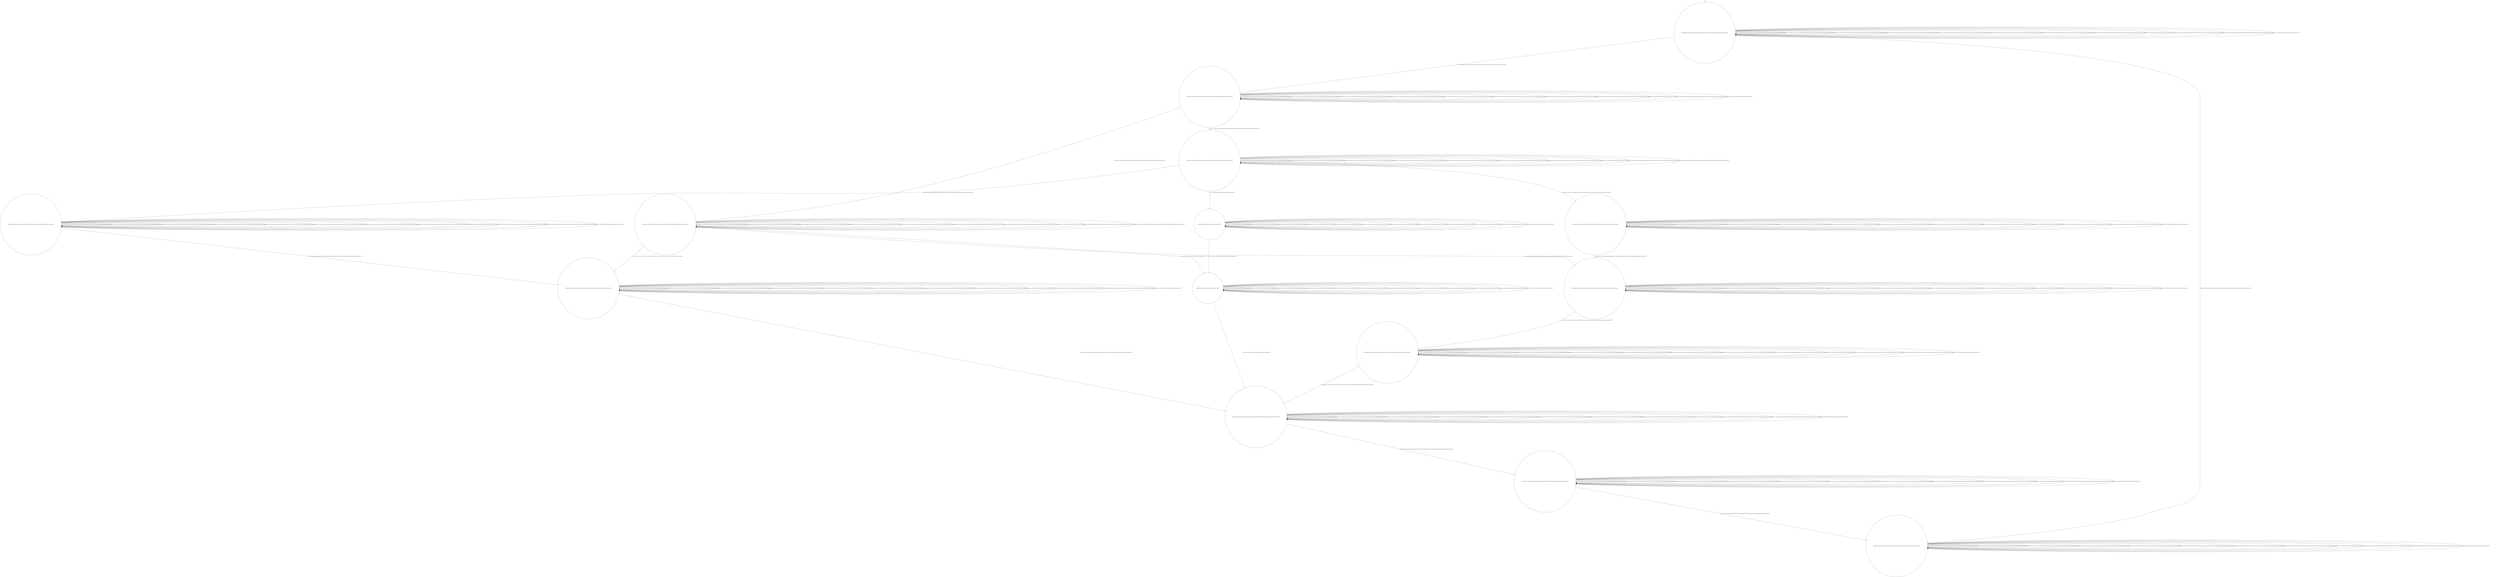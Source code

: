 digraph g {
	edge [lblstyle="above, sloped"];
	s0 [shape="circle" label="0@[((EUR and COF and TEA and CAP and TON and not DOL) or (DOL and COF and CAP and TON and not TEA and not EUR))]"];
	s1 [shape="circle" label="1@[((DOL and COF and CAP and TON and not TEA and not EUR) or (EUR and COF and TEA and CAP and TON and not DOL))]"];
	s2 [shape="circle" label="2@[((DOL and COF and CAP and TON and not TEA and not EUR) or (EUR and COF and TEA and CAP and TON and not DOL))]"];
	s3 [shape="circle" label="3@[((DOL and COF and CAP and TON and not TEA and not EUR) or (EUR and COF and TEA and CAP and TON and not DOL))]"];
	s4 [shape="circle" label="4@[((DOL and COF and CAP and TON and not TEA and not EUR) or (EUR and COF and TEA and CAP and TON and not DOL))]"];
	s5 [shape="circle" label="5@[((DOL and COF and CAP and TON and not TEA and not EUR) or (EUR and COF and TEA and CAP and TON and not DOL))]"];
	s6 [shape="circle" label="6@[((EUR and COF and TEA and CAP and TON and not DOL))]"];
	s7 [shape="circle" label="7@[((DOL and COF and CAP and TON and not TEA and not EUR) or (EUR and COF and TEA and CAP and TON and not DOL))]"];
	s8 [shape="circle" label="8@[((DOL and COF and CAP and TON and not TEA and not EUR) or (EUR and COF and TEA and CAP and TON and not DOL))]"];
	s9 [shape="circle" label="9@[((EUR and COF and TEA and CAP and TON and not DOL))]"];
	s10 [shape="circle" label="10@[((DOL and COF and CAP and TON and not TEA and not EUR) or (EUR and COF and TEA and CAP and TON and not DOL))]"];
	s11 [shape="circle" label="11@[((DOL and COF and CAP and TON and not TEA and not EUR) or (EUR and COF and TEA and CAP and TON and not DOL))]"];
	s12 [shape="circle" label="12@[((DOL and COF and CAP and TON and not TEA and not EUR) or (EUR and COF and TEA and CAP and TON and not DOL))]"];
	s13 [shape="circle" label="13@[((DOL and COF and CAP and TON and not TEA and not EUR) or (EUR and COF and TEA and CAP and TON and not DOL))]"];
	s0 -> s0 [label="cap / nok() [((DOL and COF and CAP and TON and not TEA and not EUR) or (EUR and COF and TEA and CAP and TON and not DOL))]"];
	s0 -> s0 [label="coffee / nok() [((DOL and COF and CAP and TON and not TEA and not EUR) or (EUR and COF and TEA and CAP and TON and not DOL))]"];
	s0 -> s0 [label="cup_taken / nok() [((DOL and COF and CAP and TON and not TEA and not EUR) or (EUR and COF and TEA and CAP and TON and not DOL))]"];
	s0 -> s0 [label="display_done / nok() [((DOL and COF and CAP and TON and not TEA and not EUR) or (EUR and COF and TEA and CAP and TON and not DOL))]"];
	s0 -> s1 [label="euro / ok() [((DOL and COF and CAP and TON and not TEA and not EUR) or (EUR and COF and TEA and CAP and TON and not DOL))]"];
	s0 -> s0 [label="no_sugar / nok() [((DOL and COF and CAP and TON and not TEA and not EUR) or (EUR and COF and TEA and CAP and TON and not DOL))]"];
	s0 -> s0 [label="pour_coffee / nok() [((DOL and COF and CAP and TON and not TEA and not EUR) or (EUR and COF and TEA and CAP and TON and not DOL))]"];
	s0 -> s0 [label="pour_milk / nok() [((DOL and COF and CAP and TON and not TEA and not EUR) or (EUR and COF and TEA and CAP and TON and not DOL))]"];
	s0 -> s0 [label="pour_sugar / nok() [((DOL and COF and CAP and TON and not TEA and not EUR) or (EUR and COF and TEA and CAP and TON and not DOL))]"];
	s0 -> s0 [label="pour_tea / nok() [((EUR and COF and TEA and CAP and TON and not DOL))]"];
	s0 -> s0 [label="ring / nok() [((DOL and COF and CAP and TON and not TEA and not EUR) or (EUR and COF and TEA and CAP and TON and not DOL))]"];
	s0 -> s0 [label="sugar / nok() [((DOL and COF and CAP and TON and not TEA and not EUR) or (EUR and COF and TEA and CAP and TON and not DOL))]"];
	s0 -> s0 [label="tea / nok() [((EUR and COF and TEA and CAP and TON and not DOL))]"];
	s1 -> s1 [label="cap / nok() [((DOL and COF and CAP and TON and not TEA and not EUR) or (EUR and COF and TEA and CAP and TON and not DOL))]"];
	s1 -> s1 [label="coffee / nok() [((DOL and COF and CAP and TON and not TEA and not EUR) or (EUR and COF and TEA and CAP and TON and not DOL))]"];
	s1 -> s1 [label="cup_taken / nok() [((DOL and COF and CAP and TON and not TEA and not EUR) or (EUR and COF and TEA and CAP and TON and not DOL))]"];
	s1 -> s1 [label="display_done / nok() [((DOL and COF and CAP and TON and not TEA and not EUR) or (EUR and COF and TEA and CAP and TON and not DOL))]"];
	s1 -> s1 [label="euro / nok() [((DOL and COF and CAP and TON and not TEA and not EUR) or (EUR and COF and TEA and CAP and TON and not DOL))]"];
	s1 -> s2 [label="no_sugar / ok() [((DOL and COF and CAP and TON and not TEA and not EUR) or (EUR and COF and TEA and CAP and TON and not DOL))]"];
	s1 -> s1 [label="pour_coffee / nok() [((DOL and COF and CAP and TON and not TEA and not EUR) or (EUR and COF and TEA and CAP and TON and not DOL))]"];
	s1 -> s1 [label="pour_milk / nok() [((DOL and COF and CAP and TON and not TEA and not EUR) or (EUR and COF and TEA and CAP and TON and not DOL))]"];
	s1 -> s1 [label="pour_sugar / nok() [((DOL and COF and CAP and TON and not TEA and not EUR) or (EUR and COF and TEA and CAP and TON and not DOL))]"];
	s1 -> s1 [label="pour_tea / nok() [((EUR and COF and TEA and CAP and TON and not DOL))]"];
	s1 -> s1 [label="ring / nok() [((DOL and COF and CAP and TON and not TEA and not EUR) or (EUR and COF and TEA and CAP and TON and not DOL))]"];
	s1 -> s3 [label="sugar / ok() [((DOL and COF and CAP and TON and not TEA and not EUR) or (EUR and COF and TEA and CAP and TON and not DOL))]"];
	s1 -> s1 [label="tea / nok() [((EUR and COF and TEA and CAP and TON and not DOL))]"];
	s2 -> s7 [label="cap / ok() [((DOL and COF and CAP and TON and not TEA and not EUR) or (EUR and COF and TEA and CAP and TON and not DOL))]"];
	s2 -> s8 [label="coffee / ok() [((DOL and COF and CAP and TON and not TEA and not EUR) or (EUR and COF and TEA and CAP and TON and not DOL))]"];
	s2 -> s2 [label="cup_taken / nok() [((DOL and COF and CAP and TON and not TEA and not EUR) or (EUR and COF and TEA and CAP and TON and not DOL))]"];
	s2 -> s2 [label="display_done / nok() [((DOL and COF and CAP and TON and not TEA and not EUR) or (EUR and COF and TEA and CAP and TON and not DOL))]"];
	s2 -> s2 [label="euro / nok() [((DOL and COF and CAP and TON and not TEA and not EUR) or (EUR and COF and TEA and CAP and TON and not DOL))]"];
	s2 -> s2 [label="no_sugar / nok() [((DOL and COF and CAP and TON and not TEA and not EUR) or (EUR and COF and TEA and CAP and TON and not DOL))]"];
	s2 -> s2 [label="pour_coffee / nok() [((DOL and COF and CAP and TON and not TEA and not EUR) or (EUR and COF and TEA and CAP and TON and not DOL))]"];
	s2 -> s2 [label="pour_milk / nok() [((DOL and COF and CAP and TON and not TEA and not EUR) or (EUR and COF and TEA and CAP and TON and not DOL))]"];
	s2 -> s2 [label="pour_sugar / nok() [((DOL and COF and CAP and TON and not TEA and not EUR) or (EUR and COF and TEA and CAP and TON and not DOL))]"];
	s2 -> s2 [label="pour_tea / nok() [((EUR and COF and TEA and CAP and TON and not DOL))]"];
	s2 -> s2 [label="ring / nok() [((DOL and COF and CAP and TON and not TEA and not EUR) or (EUR and COF and TEA and CAP and TON and not DOL))]"];
	s2 -> s2 [label="sugar / void() [((DOL and COF and CAP and TON and not TEA and not EUR) or (EUR and COF and TEA and CAP and TON and not DOL))]"];
	s2 -> s9 [label="tea / ok() [((EUR and COF and TEA and CAP and TON and not DOL))]"];
	s3 -> s4 [label="cap / ok() [((DOL and COF and CAP and TON and not TEA and not EUR) or (EUR and COF and TEA and CAP and TON and not DOL))]"];
	s3 -> s5 [label="coffee / ok() [((DOL and COF and CAP and TON and not TEA and not EUR) or (EUR and COF and TEA and CAP and TON and not DOL))]"];
	s3 -> s3 [label="cup_taken / nok() [((DOL and COF and CAP and TON and not TEA and not EUR) or (EUR and COF and TEA and CAP and TON and not DOL))]"];
	s3 -> s3 [label="display_done / nok() [((DOL and COF and CAP and TON and not TEA and not EUR) or (EUR and COF and TEA and CAP and TON and not DOL))]"];
	s3 -> s3 [label="euro / nok() [((DOL and COF and CAP and TON and not TEA and not EUR) or (EUR and COF and TEA and CAP and TON and not DOL))]"];
	s3 -> s3 [label="no_sugar / void() [((DOL and COF and CAP and TON and not TEA and not EUR) or (EUR and COF and TEA and CAP and TON and not DOL))]"];
	s3 -> s3 [label="pour_coffee / nok() [((DOL and COF and CAP and TON and not TEA and not EUR) or (EUR and COF and TEA and CAP and TON and not DOL))]"];
	s3 -> s3 [label="pour_milk / nok() [((DOL and COF and CAP and TON and not TEA and not EUR) or (EUR and COF and TEA and CAP and TON and not DOL))]"];
	s3 -> s3 [label="pour_sugar / nok() [((DOL and COF and CAP and TON and not TEA and not EUR) or (EUR and COF and TEA and CAP and TON and not DOL))]"];
	s3 -> s3 [label="pour_tea / nok() [((EUR and COF and TEA and CAP and TON and not DOL))]"];
	s3 -> s3 [label="ring / nok() [((DOL and COF and CAP and TON and not TEA and not EUR) or (EUR and COF and TEA and CAP and TON and not DOL))]"];
	s3 -> s3 [label="sugar / nok() [((DOL and COF and CAP and TON and not TEA and not EUR) or (EUR and COF and TEA and CAP and TON and not DOL))]"];
	s3 -> s6 [label="tea / ok() [((EUR and COF and TEA and CAP and TON and not DOL))]"];
	s4 -> s4 [label="cap / nok() [((DOL and COF and CAP and TON and not TEA and not EUR) or (EUR and COF and TEA and CAP and TON and not DOL))]"];
	s4 -> s4 [label="coffee / void() [((DOL and COF and CAP and TON and not TEA and not EUR) or (EUR and COF and TEA and CAP and TON and not DOL))]"];
	s4 -> s4 [label="cup_taken / nok() [((DOL and COF and CAP and TON and not TEA and not EUR) or (EUR and COF and TEA and CAP and TON and not DOL))]"];
	s4 -> s4 [label="display_done / nok() [((DOL and COF and CAP and TON and not TEA and not EUR) or (EUR and COF and TEA and CAP and TON and not DOL))]"];
	s4 -> s4 [label="euro / nok() [((DOL and COF and CAP and TON and not TEA and not EUR) or (EUR and COF and TEA and CAP and TON and not DOL))]"];
	s4 -> s4 [label="no_sugar / nok() [((DOL and COF and CAP and TON and not TEA and not EUR) or (EUR and COF and TEA and CAP and TON and not DOL))]"];
	s4 -> s4 [label="pour_coffee / nok() [((DOL and COF and CAP and TON and not TEA and not EUR) or (EUR and COF and TEA and CAP and TON and not DOL))]"];
	s4 -> s4 [label="pour_milk / nok() [((DOL and COF and CAP and TON and not TEA and not EUR) or (EUR and COF and TEA and CAP and TON and not DOL))]"];
	s4 -> s7 [label="pour_sugar / ok() [((DOL and COF and CAP and TON and not TEA and not EUR) or (EUR and COF and TEA and CAP and TON and not DOL))]"];
	s4 -> s4 [label="pour_tea / nok() [((EUR and COF and TEA and CAP and TON and not DOL))]"];
	s4 -> s4 [label="ring / nok() [((DOL and COF and CAP and TON and not TEA and not EUR) or (EUR and COF and TEA and CAP and TON and not DOL))]"];
	s4 -> s4 [label="sugar / nok() [((DOL and COF and CAP and TON and not TEA and not EUR) or (EUR and COF and TEA and CAP and TON and not DOL))]"];
	s4 -> s4 [label="tea / void() [((EUR and COF and TEA and CAP and TON and not DOL))]"];
	s5 -> s5 [label="cap / void() [((DOL and COF and CAP and TON and not TEA and not EUR) or (EUR and COF and TEA and CAP and TON and not DOL))]"];
	s5 -> s5 [label="coffee / nok() [((DOL and COF and CAP and TON and not TEA and not EUR) or (EUR and COF and TEA and CAP and TON and not DOL))]"];
	s5 -> s5 [label="cup_taken / nok() [((DOL and COF and CAP and TON and not TEA and not EUR) or (EUR and COF and TEA and CAP and TON and not DOL))]"];
	s5 -> s5 [label="display_done / nok() [((DOL and COF and CAP and TON and not TEA and not EUR) or (EUR and COF and TEA and CAP and TON and not DOL))]"];
	s5 -> s5 [label="euro / nok() [((DOL and COF and CAP and TON and not TEA and not EUR) or (EUR and COF and TEA and CAP and TON and not DOL))]"];
	s5 -> s5 [label="no_sugar / nok() [((DOL and COF and CAP and TON and not TEA and not EUR) or (EUR and COF and TEA and CAP and TON and not DOL))]"];
	s5 -> s5 [label="pour_coffee / nok() [((DOL and COF and CAP and TON and not TEA and not EUR) or (EUR and COF and TEA and CAP and TON and not DOL))]"];
	s5 -> s5 [label="pour_milk / nok() [((DOL and COF and CAP and TON and not TEA and not EUR) or (EUR and COF and TEA and CAP and TON and not DOL))]"];
	s5 -> s8 [label="pour_sugar / ok() [((DOL and COF and CAP and TON and not TEA and not EUR) or (EUR and COF and TEA and CAP and TON and not DOL))]"];
	s5 -> s5 [label="pour_tea / nok() [((EUR and COF and TEA and CAP and TON and not DOL))]"];
	s5 -> s5 [label="ring / nok() [((DOL and COF and CAP and TON and not TEA and not EUR) or (EUR and COF and TEA and CAP and TON and not DOL))]"];
	s5 -> s5 [label="sugar / nok() [((DOL and COF and CAP and TON and not TEA and not EUR) or (EUR and COF and TEA and CAP and TON and not DOL))]"];
	s5 -> s5 [label="tea / void() [((EUR and COF and TEA and CAP and TON and not DOL))]"];
	s6 -> s6 [label="cap / void() [((EUR and COF and TEA and CAP and TON and not DOL))]"];
	s6 -> s6 [label="coffee / void() [((EUR and COF and TEA and CAP and TON and not DOL))]"];
	s6 -> s6 [label="cup_taken / nok() [((EUR and COF and TEA and CAP and TON and not DOL))]"];
	s6 -> s6 [label="display_done / nok() [((EUR and COF and TEA and CAP and TON and not DOL))]"];
	s6 -> s6 [label="euro / nok() [((EUR and COF and TEA and CAP and TON and not DOL))]"];
	s6 -> s6 [label="no_sugar / nok() [((EUR and COF and TEA and CAP and TON and not DOL))]"];
	s6 -> s6 [label="pour_coffee / nok() [((EUR and COF and TEA and CAP and TON and not DOL))]"];
	s6 -> s6 [label="pour_milk / nok() [((EUR and COF and TEA and CAP and TON and not DOL))]"];
	s6 -> s9 [label="pour_sugar / ok() [((EUR and COF and TEA and CAP and TON and not DOL))]"];
	s6 -> s6 [label="pour_tea / nok() [((EUR and COF and TEA and CAP and TON and not DOL))]"];
	s6 -> s6 [label="ring / nok() [((EUR and COF and TEA and CAP and TON and not DOL))]"];
	s6 -> s6 [label="sugar / nok() [((EUR and COF and TEA and CAP and TON and not DOL))]"];
	s6 -> s6 [label="tea / nok() [((EUR and COF and TEA and CAP and TON and not DOL))]"];
	s7 -> s7 [label="cap / nok() [((DOL and COF and CAP and TON and not TEA and not EUR) or (EUR and COF and TEA and CAP and TON and not DOL))]"];
	s7 -> s7 [label="coffee / void() [((DOL and COF and CAP and TON and not TEA and not EUR) or (EUR and COF and TEA and CAP and TON and not DOL))]"];
	s7 -> s7 [label="cup_taken / nok() [((DOL and COF and CAP and TON and not TEA and not EUR) or (EUR and COF and TEA and CAP and TON and not DOL))]"];
	s7 -> s7 [label="display_done / nok() [((DOL and COF and CAP and TON and not TEA and not EUR) or (EUR and COF and TEA and CAP and TON and not DOL))]"];
	s7 -> s7 [label="euro / nok() [((DOL and COF and CAP and TON and not TEA and not EUR) or (EUR and COF and TEA and CAP and TON and not DOL))]"];
	s7 -> s7 [label="no_sugar / nok() [((DOL and COF and CAP and TON and not TEA and not EUR) or (EUR and COF and TEA and CAP and TON and not DOL))]"];
	s7 -> s7 [label="pour_coffee / nok() [((DOL and COF and CAP and TON and not TEA and not EUR) or (EUR and COF and TEA and CAP and TON and not DOL))]"];
	s7 -> s11 [label="pour_milk / ok() [((DOL and COF and CAP and TON and not TEA and not EUR) or (EUR and COF and TEA and CAP and TON and not DOL))]"];
	s7 -> s7 [label="pour_sugar / nok() [((DOL and COF and CAP and TON and not TEA and not EUR) or (EUR and COF and TEA and CAP and TON and not DOL))]"];
	s7 -> s7 [label="pour_tea / nok() [((EUR and COF and TEA and CAP and TON and not DOL))]"];
	s7 -> s7 [label="ring / nok() [((DOL and COF and CAP and TON and not TEA and not EUR) or (EUR and COF and TEA and CAP and TON and not DOL))]"];
	s7 -> s7 [label="sugar / nok() [((DOL and COF and CAP and TON and not TEA and not EUR) or (EUR and COF and TEA and CAP and TON and not DOL))]"];
	s7 -> s7 [label="tea / void() [((EUR and COF and TEA and CAP and TON and not DOL))]"];
	s8 -> s8 [label="cap / void() [((DOL and COF and CAP and TON and not TEA and not EUR) or (EUR and COF and TEA and CAP and TON and not DOL))]"];
	s8 -> s8 [label="coffee / nok() [((DOL and COF and CAP and TON and not TEA and not EUR) or (EUR and COF and TEA and CAP and TON and not DOL))]"];
	s8 -> s8 [label="cup_taken / nok() [((DOL and COF and CAP and TON and not TEA and not EUR) or (EUR and COF and TEA and CAP and TON and not DOL))]"];
	s8 -> s8 [label="display_done / nok() [((DOL and COF and CAP and TON and not TEA and not EUR) or (EUR and COF and TEA and CAP and TON and not DOL))]"];
	s8 -> s8 [label="euro / nok() [((DOL and COF and CAP and TON and not TEA and not EUR) or (EUR and COF and TEA and CAP and TON and not DOL))]"];
	s8 -> s8 [label="no_sugar / nok() [((DOL and COF and CAP and TON and not TEA and not EUR) or (EUR and COF and TEA and CAP and TON and not DOL))]"];
	s8 -> s10 [label="pour_coffee / ok() [((DOL and COF and CAP and TON and not TEA and not EUR) or (EUR and COF and TEA and CAP and TON and not DOL))]"];
	s8 -> s8 [label="pour_milk / nok() [((DOL and COF and CAP and TON and not TEA and not EUR) or (EUR and COF and TEA and CAP and TON and not DOL))]"];
	s8 -> s8 [label="pour_sugar / nok() [((DOL and COF and CAP and TON and not TEA and not EUR) or (EUR and COF and TEA and CAP and TON and not DOL))]"];
	s8 -> s8 [label="pour_tea / nok() [((EUR and COF and TEA and CAP and TON and not DOL))]"];
	s8 -> s8 [label="ring / nok() [((DOL and COF and CAP and TON and not TEA and not EUR) or (EUR and COF and TEA and CAP and TON and not DOL))]"];
	s8 -> s8 [label="sugar / nok() [((DOL and COF and CAP and TON and not TEA and not EUR) or (EUR and COF and TEA and CAP and TON and not DOL))]"];
	s8 -> s8 [label="tea / void() [((EUR and COF and TEA and CAP and TON and not DOL))]"];
	s9 -> s9 [label="cap / void() [((EUR and COF and TEA and CAP and TON and not DOL))]"];
	s9 -> s9 [label="coffee / void() [((EUR and COF and TEA and CAP and TON and not DOL))]"];
	s9 -> s9 [label="cup_taken / nok() [((EUR and COF and TEA and CAP and TON and not DOL))]"];
	s9 -> s9 [label="display_done / nok() [((EUR and COF and TEA and CAP and TON and not DOL))]"];
	s9 -> s9 [label="euro / nok() [((EUR and COF and TEA and CAP and TON and not DOL))]"];
	s9 -> s9 [label="no_sugar / nok() [((EUR and COF and TEA and CAP and TON and not DOL))]"];
	s9 -> s9 [label="pour_coffee / nok() [((EUR and COF and TEA and CAP and TON and not DOL))]"];
	s9 -> s9 [label="pour_milk / nok() [((EUR and COF and TEA and CAP and TON and not DOL))]"];
	s9 -> s9 [label="pour_sugar / nok() [((EUR and COF and TEA and CAP and TON and not DOL))]"];
	s9 -> s10 [label="pour_tea / ok() [((EUR and COF and TEA and CAP and TON and not DOL))]"];
	s9 -> s9 [label="ring / nok() [((EUR and COF and TEA and CAP and TON and not DOL))]"];
	s9 -> s9 [label="sugar / nok() [((EUR and COF and TEA and CAP and TON and not DOL))]"];
	s9 -> s9 [label="tea / nok() [((EUR and COF and TEA and CAP and TON and not DOL))]"];
	s10 -> s10 [label="cap / nok() [((DOL and COF and CAP and TON and not TEA and not EUR) or (EUR and COF and TEA and CAP and TON and not DOL))]"];
	s10 -> s10 [label="coffee / nok() [((DOL and COF and CAP and TON and not TEA and not EUR) or (EUR and COF and TEA and CAP and TON and not DOL))]"];
	s10 -> s10 [label="cup_taken / nok() [((DOL and COF and CAP and TON and not TEA and not EUR) or (EUR and COF and TEA and CAP and TON and not DOL))]"];
	s10 -> s12 [label="display_done / ok() [((DOL and COF and CAP and TON and not TEA and not EUR) or (EUR and COF and TEA and CAP and TON and not DOL))]"];
	s10 -> s10 [label="euro / nok() [((DOL and COF and CAP and TON and not TEA and not EUR) or (EUR and COF and TEA and CAP and TON and not DOL))]"];
	s10 -> s10 [label="no_sugar / nok() [((DOL and COF and CAP and TON and not TEA and not EUR) or (EUR and COF and TEA and CAP and TON and not DOL))]"];
	s10 -> s10 [label="pour_coffee / nok() [((DOL and COF and CAP and TON and not TEA and not EUR) or (EUR and COF and TEA and CAP and TON and not DOL))]"];
	s10 -> s10 [label="pour_milk / nok() [((DOL and COF and CAP and TON and not TEA and not EUR) or (EUR and COF and TEA and CAP and TON and not DOL))]"];
	s10 -> s10 [label="pour_sugar / nok() [((DOL and COF and CAP and TON and not TEA and not EUR) or (EUR and COF and TEA and CAP and TON and not DOL))]"];
	s10 -> s10 [label="pour_tea / nok() [((EUR and COF and TEA and CAP and TON and not DOL))]"];
	s10 -> s10 [label="ring / nok() [((DOL and COF and CAP and TON and not TEA and not EUR) or (EUR and COF and TEA and CAP and TON and not DOL))]"];
	s10 -> s10 [label="sugar / nok() [((DOL and COF and CAP and TON and not TEA and not EUR) or (EUR and COF and TEA and CAP and TON and not DOL))]"];
	s10 -> s10 [label="tea / nok() [((EUR and COF and TEA and CAP and TON and not DOL))]"];
	s11 -> s11 [label="cap / nok() [((DOL and COF and CAP and TON and not TEA and not EUR) or (EUR and COF and TEA and CAP and TON and not DOL))]"];
	s11 -> s11 [label="coffee / nok() [((DOL and COF and CAP and TON and not TEA and not EUR) or (EUR and COF and TEA and CAP and TON and not DOL))]"];
	s11 -> s11 [label="cup_taken / nok() [((DOL and COF and CAP and TON and not TEA and not EUR) or (EUR and COF and TEA and CAP and TON and not DOL))]"];
	s11 -> s11 [label="display_done / nok() [((DOL and COF and CAP and TON and not TEA and not EUR) or (EUR and COF and TEA and CAP and TON and not DOL))]"];
	s11 -> s11 [label="euro / nok() [((DOL and COF and CAP and TON and not TEA and not EUR) or (EUR and COF and TEA and CAP and TON and not DOL))]"];
	s11 -> s11 [label="no_sugar / nok() [((DOL and COF and CAP and TON and not TEA and not EUR) or (EUR and COF and TEA and CAP and TON and not DOL))]"];
	s11 -> s10 [label="pour_coffee / ok() [((DOL and COF and CAP and TON and not TEA and not EUR) or (EUR and COF and TEA and CAP and TON and not DOL))]"];
	s11 -> s11 [label="pour_milk / nok() [((DOL and COF and CAP and TON and not TEA and not EUR) or (EUR and COF and TEA and CAP and TON and not DOL))]"];
	s11 -> s11 [label="pour_sugar / nok() [((DOL and COF and CAP and TON and not TEA and not EUR) or (EUR and COF and TEA and CAP and TON and not DOL))]"];
	s11 -> s11 [label="pour_tea / nok() [((EUR and COF and TEA and CAP and TON and not DOL))]"];
	s11 -> s11 [label="ring / nok() [((DOL and COF and CAP and TON and not TEA and not EUR) or (EUR and COF and TEA and CAP and TON and not DOL))]"];
	s11 -> s11 [label="sugar / nok() [((DOL and COF and CAP and TON and not TEA and not EUR) or (EUR and COF and TEA and CAP and TON and not DOL))]"];
	s11 -> s11 [label="tea / nok() [((EUR and COF and TEA and CAP and TON and not DOL))]"];
	s12 -> s12 [label="cap / nok() [((DOL and COF and CAP and TON and not TEA and not EUR) or (EUR and COF and TEA and CAP and TON and not DOL))]"];
	s12 -> s12 [label="coffee / nok() [((DOL and COF and CAP and TON and not TEA and not EUR) or (EUR and COF and TEA and CAP and TON and not DOL))]"];
	s12 -> s12 [label="cup_taken / nok() [((DOL and COF and CAP and TON and not TEA and not EUR) or (EUR and COF and TEA and CAP and TON and not DOL))]"];
	s12 -> s12 [label="display_done / nok() [((DOL and COF and CAP and TON and not TEA and not EUR) or (EUR and COF and TEA and CAP and TON and not DOL))]"];
	s12 -> s12 [label="euro / nok() [((DOL and COF and CAP and TON and not TEA and not EUR) or (EUR and COF and TEA and CAP and TON and not DOL))]"];
	s12 -> s12 [label="no_sugar / nok() [((DOL and COF and CAP and TON and not TEA and not EUR) or (EUR and COF and TEA and CAP and TON and not DOL))]"];
	s12 -> s12 [label="pour_coffee / nok() [((DOL and COF and CAP and TON and not TEA and not EUR) or (EUR and COF and TEA and CAP and TON and not DOL))]"];
	s12 -> s12 [label="pour_milk / nok() [((DOL and COF and CAP and TON and not TEA and not EUR) or (EUR and COF and TEA and CAP and TON and not DOL))]"];
	s12 -> s12 [label="pour_sugar / nok() [((DOL and COF and CAP and TON and not TEA and not EUR) or (EUR and COF and TEA and CAP and TON and not DOL))]"];
	s12 -> s12 [label="pour_tea / nok() [((EUR and COF and TEA and CAP and TON and not DOL))]"];
	s12 -> s13 [label="ring / ok() [((DOL and COF and CAP and TON and not TEA and not EUR) or (EUR and COF and TEA and CAP and TON and not DOL))]"];
	s12 -> s12 [label="sugar / nok() [((DOL and COF and CAP and TON and not TEA and not EUR) or (EUR and COF and TEA and CAP and TON and not DOL))]"];
	s12 -> s12 [label="tea / nok() [((EUR and COF and TEA and CAP and TON and not DOL))]"];
	s13 -> s13 [label="cap / nok() [((DOL and COF and CAP and TON and not TEA and not EUR) or (EUR and COF and TEA and CAP and TON and not DOL))]"];
	s13 -> s13 [label="coffee / nok() [((DOL and COF and CAP and TON and not TEA and not EUR) or (EUR and COF and TEA and CAP and TON and not DOL))]"];
	s13 -> s0 [label="cup_taken / ok() [((DOL and COF and CAP and TON and not TEA and not EUR) or (EUR and COF and TEA and CAP and TON and not DOL))]"];
	s13 -> s13 [label="display_done / nok() [((DOL and COF and CAP and TON and not TEA and not EUR) or (EUR and COF and TEA and CAP and TON and not DOL))]"];
	s13 -> s13 [label="euro / nok() [((DOL and COF and CAP and TON and not TEA and not EUR) or (EUR and COF and TEA and CAP and TON and not DOL))]"];
	s13 -> s13 [label="no_sugar / nok() [((DOL and COF and CAP and TON and not TEA and not EUR) or (EUR and COF and TEA and CAP and TON and not DOL))]"];
	s13 -> s13 [label="pour_coffee / nok() [((DOL and COF and CAP and TON and not TEA and not EUR) or (EUR and COF and TEA and CAP and TON and not DOL))]"];
	s13 -> s13 [label="pour_milk / nok() [((DOL and COF and CAP and TON and not TEA and not EUR) or (EUR and COF and TEA and CAP and TON and not DOL))]"];
	s13 -> s13 [label="pour_sugar / nok() [((DOL and COF and CAP and TON and not TEA and not EUR) or (EUR and COF and TEA and CAP and TON and not DOL))]"];
	s13 -> s13 [label="pour_tea / nok() [((EUR and COF and TEA and CAP and TON and not DOL))]"];
	s13 -> s13 [label="ring / nok() [((DOL and COF and CAP and TON and not TEA and not EUR) or (EUR and COF and TEA and CAP and TON and not DOL))]"];
	s13 -> s13 [label="sugar / nok() [((DOL and COF and CAP and TON and not TEA and not EUR) or (EUR and COF and TEA and CAP and TON and not DOL))]"];
	s13 -> s13 [label="tea / nok() [((EUR and COF and TEA and CAP and TON and not DOL))]"];
	__start0 [label="" shape="none" width="0" height="0"];
	__start0 -> s0;
}